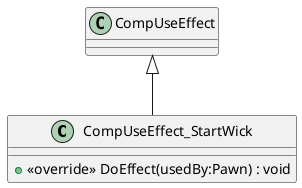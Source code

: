 @startuml
class CompUseEffect_StartWick {
    + <<override>> DoEffect(usedBy:Pawn) : void
}
CompUseEffect <|-- CompUseEffect_StartWick
@enduml
